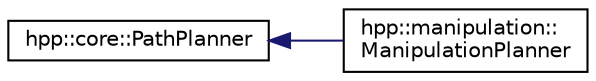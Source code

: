 digraph "Graphical Class Hierarchy"
{
  edge [fontname="Helvetica",fontsize="10",labelfontname="Helvetica",labelfontsize="10"];
  node [fontname="Helvetica",fontsize="10",shape=record];
  rankdir="LR";
  Node1 [label="hpp::core::PathPlanner",height=0.2,width=0.4,color="black", fillcolor="white", style="filled",URL="https://jmirabel.github.io/hpp-doc/api/hpp-core/doxygen-html/hpp-core.doxytag$a00038.html"];
  Node1 -> Node2 [dir="back",color="midnightblue",fontsize="10",style="solid",fontname="Helvetica"];
  Node2 [label="hpp::manipulation::\lManipulationPlanner",height=0.2,width=0.4,color="black", fillcolor="white", style="filled",URL="$a00021.html"];
}
